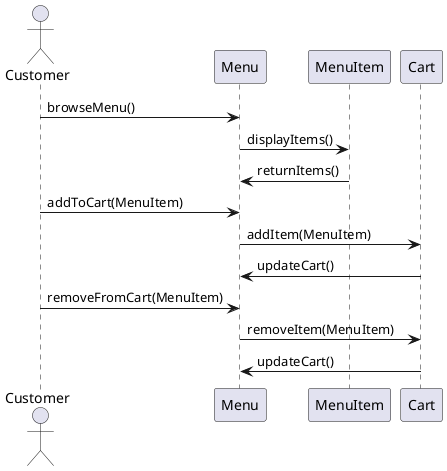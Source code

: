 @startuml sequencediagram

actor Customer
participant Menu
participant MenuItem
participant Cart

Customer -> Menu: browseMenu()
Menu -> MenuItem: displayItems()
MenuItem -> Menu: returnItems()
Customer -> Menu: addToCart(MenuItem)
Menu -> Cart: addItem(MenuItem)
Cart -> Menu: updateCart()
Customer -> Menu: removeFromCart(MenuItem)
Menu -> Cart: removeItem(MenuItem)
Cart -> Menu: updateCart()

@enduml

